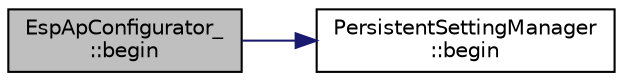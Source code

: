 digraph "EspApConfigurator_::begin"
{
  edge [fontname="Helvetica",fontsize="10",labelfontname="Helvetica",labelfontsize="10"];
  node [fontname="Helvetica",fontsize="10",shape=record];
  rankdir="LR";
  Node0 [label="EspApConfigurator_\l::begin",height=0.2,width=0.4,color="black", fillcolor="grey75", style="filled", fontcolor="black"];
  Node0 -> Node1 [color="midnightblue",fontsize="10",style="solid",fontname="Helvetica"];
  Node1 [label="PersistentSettingManager\l::begin",height=0.2,width=0.4,color="black", fillcolor="white", style="filled",URL="$classPersistentSettingManager.html#a8329448bf58687c3d548cef222f4beec"];
}
